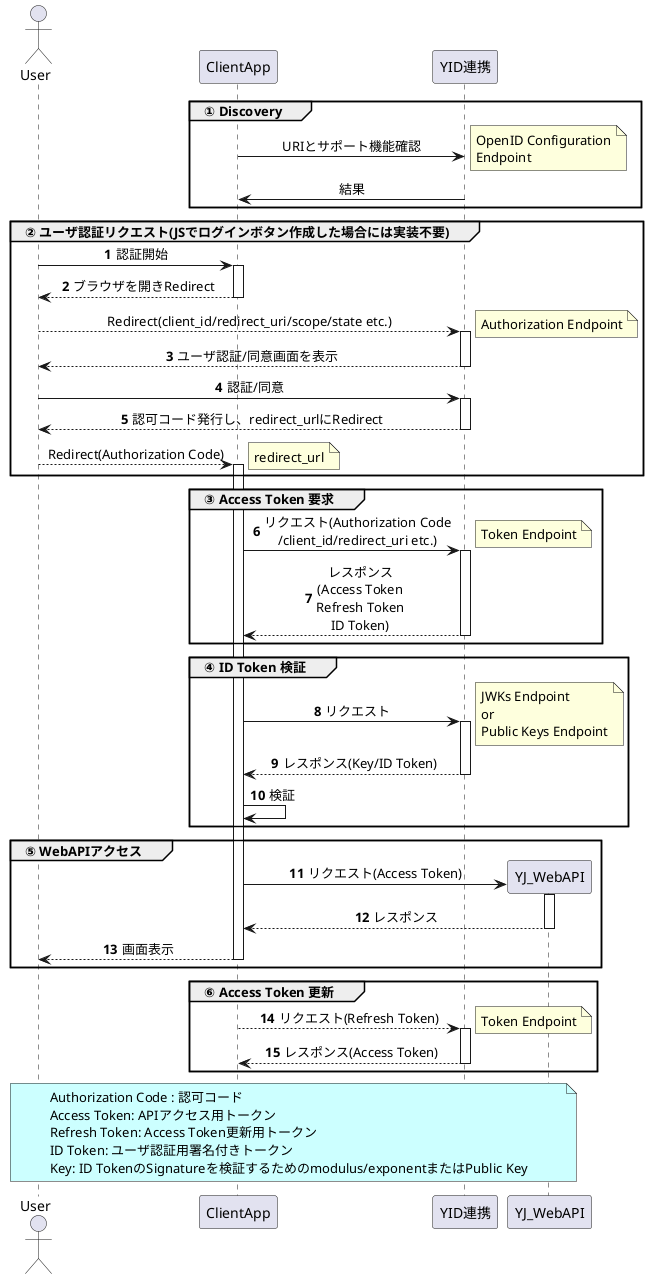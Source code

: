 @startuml

' https://developer.yahoo.co.jp/yconnect/v2/authorization_code/

' align center
skinparam sequenceMessageAlign center

actor User
participant ClientApp
participant YID連携

group ① Discovery
	ClientApp -> YID連携: URIとサポート機能確認
	note right: OpenID Configuration\nEndpoint
	YID連携 -> ClientApp: 結果
end

autonumber
group ② ユーザ認証リクエスト(JSでログインボタン作成した場合には実装不要)
	User -> ClientApp: 認証開始
	activate ClientApp
	return ブラウザを開きRedirect
	autonumber stop
	User --> YID連携: Redirect(client_id/redirect_uri/scope/state etc.)
	note right: Authorization Endpoint
	activate YID連携
	autonumber resume
	return ユーザ認証/同意画面を表示
	deactivate YID連携

	User -> YID連携: 認証/同意
	activate YID連携
	return 認可コード発行し、redirect_urlにRedirect
	autonumber stop
	User --> ClientApp: Redirect(Authorization Code)
	note right: redirect_url
	activate ClientApp
end

group ③ Access Token 要求
	autonumber resume
	ClientApp -> YID連携: リクエスト(Authorization Code\n/client_id/redirect_uri etc.)
	note right: Token Endpoint
	activate YID連携
	return レスポンス\n(Access Token\nRefresh Token\nID Token)
end

group ④ ID Token 検証
	ClientApp -> YID連携: リクエスト
	activate YID連携
	note right:JWKs Endpoint\nor\nPublic Keys Endpoint
	return レスポンス(Key/ID Token)
	ClientApp -> ClientApp: 検証
end

create YJ_WebAPI
group ⑤ WebAPIアクセス
	ClientApp -> YJ_WebAPI: リクエスト(Access Token)
	activate YJ_WebAPI
	return レスポンス
	ClientApp --> User: 画面表示
	deactivate ClientApp
end

group ⑥ Access Token 更新
	ClientApp --> YID連携: リクエスト(Refresh Token)
	note right: Token Endpoint
	activate YID連携
	return レスポンス(Access Token)
end

note over User, YJ_WebAPI #CCFFFF
	Authorization Code : 認可コード
	Access Token: APIアクセス用トークン
	Refresh Token: Access Token更新用トークン
	ID Token: ユーザ認証用署名付きトークン
	Key: ID TokenのSignatureを検証するためのmodulus/exponentまたはPublic Key
end note

@enduml
